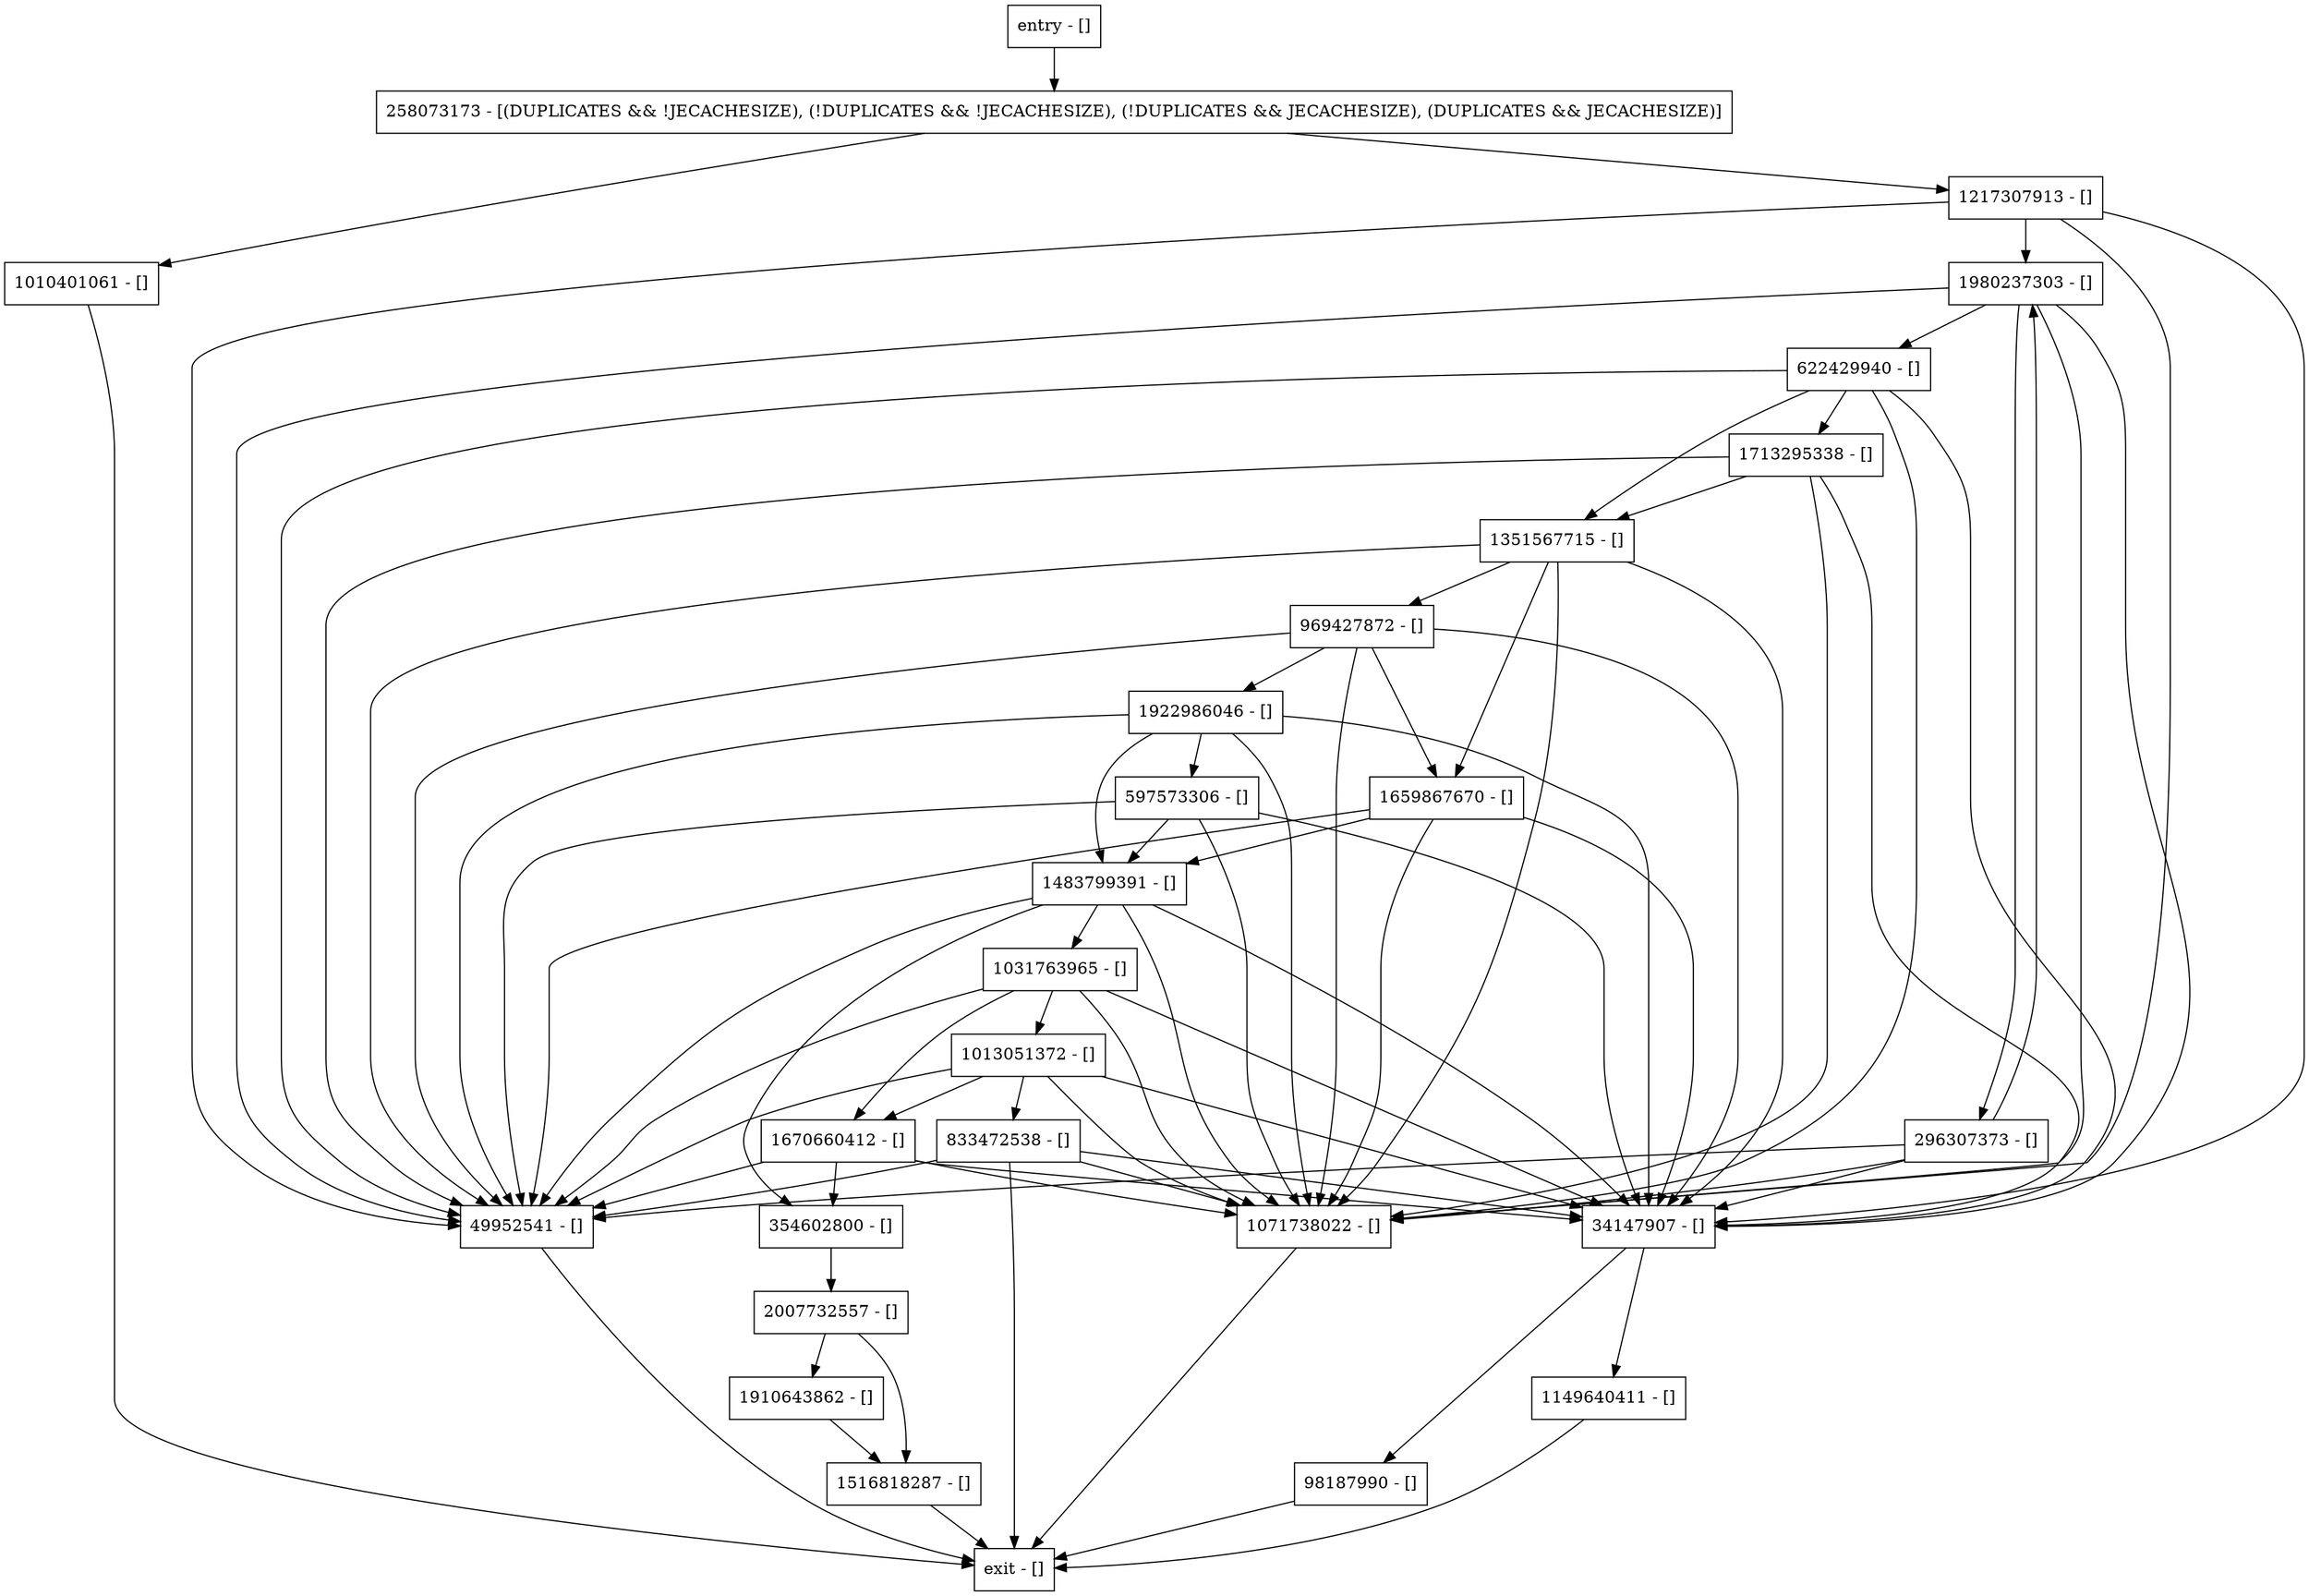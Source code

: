 digraph log {
node [shape=record];
1516818287 [label="1516818287 - []"];
1013051372 [label="1013051372 - []"];
1149640411 [label="1149640411 - []"];
1351567715 [label="1351567715 - []"];
1010401061 [label="1010401061 - []"];
1910643862 [label="1910643862 - []"];
597573306 [label="597573306 - []"];
833472538 [label="833472538 - []"];
1071738022 [label="1071738022 - []"];
34147907 [label="34147907 - []"];
1713295338 [label="1713295338 - []"];
2007732557 [label="2007732557 - []"];
1670660412 [label="1670660412 - []"];
1483799391 [label="1483799391 - []"];
969427872 [label="969427872 - []"];
49952541 [label="49952541 - []"];
622429940 [label="622429940 - []"];
1217307913 [label="1217307913 - []"];
entry [label="entry - []"];
exit [label="exit - []"];
296307373 [label="296307373 - []"];
1980237303 [label="1980237303 - []"];
1922986046 [label="1922986046 - []"];
98187990 [label="98187990 - []"];
354602800 [label="354602800 - []"];
258073173 [label="258073173 - [(DUPLICATES && !JECACHESIZE), (!DUPLICATES && !JECACHESIZE), (!DUPLICATES && JECACHESIZE), (DUPLICATES && JECACHESIZE)]"];
1031763965 [label="1031763965 - []"];
1659867670 [label="1659867670 - []"];
entry;
exit;
1516818287 -> exit;
1013051372 -> 1071738022;
1013051372 -> 49952541;
1013051372 -> 34147907;
1013051372 -> 1670660412;
1013051372 -> 833472538;
1149640411 -> exit;
1351567715 -> 969427872;
1351567715 -> 1071738022;
1351567715 -> 49952541;
1351567715 -> 34147907;
1351567715 -> 1659867670;
1010401061 -> exit;
1910643862 -> 1516818287;
597573306 -> 1071738022;
597573306 -> 49952541;
597573306 -> 34147907;
597573306 -> 1483799391;
833472538 -> exit;
833472538 -> 1071738022;
833472538 -> 49952541;
833472538 -> 34147907;
1071738022 -> exit;
34147907 -> 98187990;
34147907 -> 1149640411;
1713295338 -> 1071738022;
1713295338 -> 1351567715;
1713295338 -> 49952541;
1713295338 -> 34147907;
2007732557 -> 1516818287;
2007732557 -> 1910643862;
1670660412 -> 354602800;
1670660412 -> 1071738022;
1670660412 -> 49952541;
1670660412 -> 34147907;
1483799391 -> 354602800;
1483799391 -> 1071738022;
1483799391 -> 49952541;
1483799391 -> 34147907;
1483799391 -> 1031763965;
969427872 -> 1922986046;
969427872 -> 1071738022;
969427872 -> 49952541;
969427872 -> 34147907;
969427872 -> 1659867670;
49952541 -> exit;
622429940 -> 1071738022;
622429940 -> 1351567715;
622429940 -> 49952541;
622429940 -> 34147907;
622429940 -> 1713295338;
1217307913 -> 1980237303;
1217307913 -> 1071738022;
1217307913 -> 49952541;
1217307913 -> 34147907;
entry -> 258073173;
296307373 -> 1980237303;
296307373 -> 1071738022;
296307373 -> 49952541;
296307373 -> 34147907;
1980237303 -> 296307373;
1980237303 -> 1071738022;
1980237303 -> 49952541;
1980237303 -> 622429940;
1980237303 -> 34147907;
1922986046 -> 1071738022;
1922986046 -> 49952541;
1922986046 -> 34147907;
1922986046 -> 597573306;
1922986046 -> 1483799391;
98187990 -> exit;
354602800 -> 2007732557;
258073173 -> 1217307913;
258073173 -> 1010401061;
1031763965 -> 1071738022;
1031763965 -> 1013051372;
1031763965 -> 49952541;
1031763965 -> 34147907;
1031763965 -> 1670660412;
1659867670 -> 1071738022;
1659867670 -> 49952541;
1659867670 -> 34147907;
1659867670 -> 1483799391;
}

